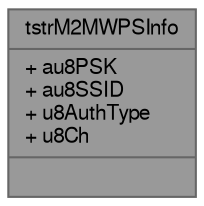 digraph "tstrM2MWPSInfo"
{
 // LATEX_PDF_SIZE
  bgcolor="transparent";
  edge [fontname=FreeSans,fontsize=10,labelfontname=FreeSans,labelfontsize=10];
  node [fontname=FreeSans,fontsize=10,shape=box,height=0.2,width=0.4];
  Node1 [shape=record,label="{tstrM2MWPSInfo\n|+ au8PSK\l+ au8SSID\l+ u8AuthType\l+ u8Ch\l|}",height=0.2,width=0.4,color="gray40", fillcolor="grey60", style="filled", fontcolor="black",tooltip="WPS Result."];
}
